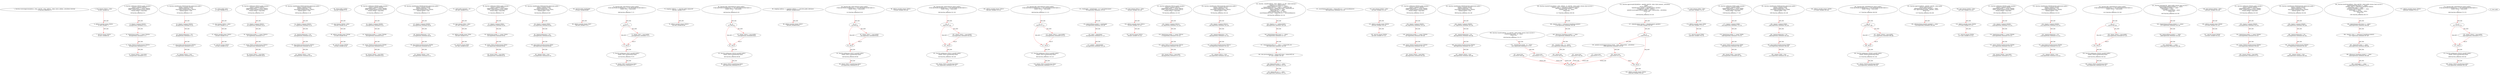 digraph  {
13 [label="2_ function receiveApproval(address _from, uint256 _value, address _token, bytes calldata _extraData) external;\n13-function_definition-3-3", method="receiveApproval(address _from,uint256 _value,address _token,bytes calldata _extraData)", type_label=function_definition];
35 [label="5_ bool claimed_TOD20 = false;\n35-new_variable-6-6", method="", type_label=new_variable];
41 [label="6_ address payable owner_TOD20;\n41-new_variable-7-7", method="", type_label=new_variable];
45 [label="7_ uint256 reward_TOD20;\n45-new_variable-8-8", method="", type_label=new_variable];
49 [label="8_ function setReward_TOD20() public payable {\n        require (!claimed_TOD20);\n        require(msg.sender == owner_TOD20);\n        owner_TOD20.transfer(reward_TOD20);\n        reward_TOD20 = msg.value;\n    }\n49-function_definition-9-14", method="setReward_TOD20()", type_label=function_definition];
54 [label="9_ require (!claimed_TOD20);\n54-expression_statement-10-10", method="setReward_TOD20()", type_label=expression_statement];
60 [label="10_ require(msg.sender == owner_TOD20);\n60-expression_statement-11-11", method="setReward_TOD20()", type_label=expression_statement];
69 [label="11_ owner_TOD20.transfer(reward_TOD20);\n69-expression_statement-12-12", method="setReward_TOD20()", type_label=expression_statement];
76 [label="12_ reward_TOD20 = msg.value;\n76-expression_statement-13-13", method="setReward_TOD20()", type_label=expression_statement];
82 [label="14_ function claimReward_TOD20(uint256 submission) public {\n        require (!claimed_TOD20);\n        require(submission < 10);\n        msg.sender.transfer(reward_TOD20);\n        claimed_TOD20 = true;\n    }\n82-function_definition-15-20", method="claimReward_TOD20(uint256 submission)", type_label=function_definition];
90 [label="15_ require (!claimed_TOD20);\n90-expression_statement-16-16", method="claimReward_TOD20(uint256 submission)", type_label=expression_statement];
96 [label="16_ require(submission < 10);\n96-expression_statement-17-17", method="claimReward_TOD20(uint256 submission)", type_label=expression_statement];
103 [label="17_ msg.sender.transfer(reward_TOD20);\n103-expression_statement-18-18", method="claimReward_TOD20(uint256 submission)", type_label=expression_statement];
112 [label="18_ claimed_TOD20 = true;\n112-expression_statement-19-19", method="claimReward_TOD20(uint256 submission)", type_label=expression_statement];
117 [label="20_ string public name;\n117-new_variable-21-21", method="", type_label=new_variable];
122 [label="21_ bool claimed_TOD32 = false;\n122-new_variable-22-22", method="", type_label=new_variable];
128 [label="22_ address payable owner_TOD32;\n128-new_variable-23-23", method="", type_label=new_variable];
132 [label="23_ uint256 reward_TOD32;\n132-new_variable-24-24", method="", type_label=new_variable];
136 [label="24_ function setReward_TOD32() public payable {\n        require (!claimed_TOD32);\n        require(msg.sender == owner_TOD32);\n        owner_TOD32.transfer(reward_TOD32);\n        reward_TOD32 = msg.value;\n    }\n136-function_definition-25-30", method="setReward_TOD32()", type_label=function_definition];
141 [label="25_ require (!claimed_TOD32);\n141-expression_statement-26-26", method="setReward_TOD32()", type_label=expression_statement];
147 [label="26_ require(msg.sender == owner_TOD32);\n147-expression_statement-27-27", method="setReward_TOD32()", type_label=expression_statement];
156 [label="27_ owner_TOD32.transfer(reward_TOD32);\n156-expression_statement-28-28", method="setReward_TOD32()", type_label=expression_statement];
163 [label="28_ reward_TOD32 = msg.value;\n163-expression_statement-29-29", method="setReward_TOD32()", type_label=expression_statement];
169 [label="30_ function claimReward_TOD32(uint256 submission) public {\n        require (!claimed_TOD32);\n        require(submission < 10);\n        msg.sender.transfer(reward_TOD32);\n        claimed_TOD32 = true;\n    }\n169-function_definition-31-36", method="claimReward_TOD32(uint256 submission)", type_label=function_definition];
177 [label="31_ require (!claimed_TOD32);\n177-expression_statement-32-32", method="claimReward_TOD32(uint256 submission)", type_label=expression_statement];
183 [label="32_ require(submission < 10);\n183-expression_statement-33-33", method="claimReward_TOD32(uint256 submission)", type_label=expression_statement];
190 [label="33_ msg.sender.transfer(reward_TOD32);\n190-expression_statement-34-34", method="claimReward_TOD32(uint256 submission)", type_label=expression_statement];
199 [label="34_ claimed_TOD32 = true;\n199-expression_statement-35-35", method="claimReward_TOD32(uint256 submission)", type_label=expression_statement];
204 [label="36_ string public symbol;\n204-new_variable-37-37", method="", type_label=new_variable];
209 [label="37_ bool claimed_TOD38 = false;\n209-new_variable-38-38", method="", type_label=new_variable];
215 [label="38_ address payable owner_TOD38;\n215-new_variable-39-39", method="", type_label=new_variable];
219 [label="39_ uint256 reward_TOD38;\n219-new_variable-40-40", method="", type_label=new_variable];
223 [label="40_ function setReward_TOD38() public payable {\n        require (!claimed_TOD38);\n        require(msg.sender == owner_TOD38);\n        owner_TOD38.transfer(reward_TOD38);\n        reward_TOD38 = msg.value;\n    }\n223-function_definition-41-46", method="setReward_TOD38()", type_label=function_definition];
228 [label="41_ require (!claimed_TOD38);\n228-expression_statement-42-42", method="setReward_TOD38()", type_label=expression_statement];
234 [label="42_ require(msg.sender == owner_TOD38);\n234-expression_statement-43-43", method="setReward_TOD38()", type_label=expression_statement];
243 [label="43_ owner_TOD38.transfer(reward_TOD38);\n243-expression_statement-44-44", method="setReward_TOD38()", type_label=expression_statement];
250 [label="44_ reward_TOD38 = msg.value;\n250-expression_statement-45-45", method="setReward_TOD38()", type_label=expression_statement];
256 [label="46_ function claimReward_TOD38(uint256 submission) public {\n        require (!claimed_TOD38);\n        require(submission < 10);\n        msg.sender.transfer(reward_TOD38);\n        claimed_TOD38 = true;\n    }\n256-function_definition-47-52", method="claimReward_TOD38(uint256 submission)", type_label=function_definition];
264 [label="47_ require (!claimed_TOD38);\n264-expression_statement-48-48", method="claimReward_TOD38(uint256 submission)", type_label=expression_statement];
270 [label="48_ require(submission < 10);\n270-expression_statement-49-49", method="claimReward_TOD38(uint256 submission)", type_label=expression_statement];
277 [label="49_ msg.sender.transfer(reward_TOD38);\n277-expression_statement-50-50", method="claimReward_TOD38(uint256 submission)", type_label=expression_statement];
286 [label="50_ claimed_TOD38 = true;\n286-expression_statement-51-51", method="claimReward_TOD38(uint256 submission)", type_label=expression_statement];
291 [label="52_ uint8 public decimals = 18;\n291-new_variable-53-53", method="", type_label=new_variable];
297 [label="53_ bool claimed_TOD4 = false;\n297-new_variable-54-54", method="", type_label=new_variable];
303 [label="54_ address payable owner_TOD4;\n303-new_variable-55-55", method="", type_label=new_variable];
307 [label="55_ uint256 reward_TOD4;\n307-new_variable-56-56", method="", type_label=new_variable];
311 [label="56_ function setReward_TOD4() public payable {\n        require (!claimed_TOD4);\n        require(msg.sender == owner_TOD4);\n        owner_TOD4.transfer(reward_TOD4);\n        reward_TOD4 = msg.value;\n    }\n311-function_definition-57-62", method="setReward_TOD4()", type_label=function_definition];
316 [label="57_ require (!claimed_TOD4);\n316-expression_statement-58-58", method="setReward_TOD4()", type_label=expression_statement];
322 [label="58_ require(msg.sender == owner_TOD4);\n322-expression_statement-59-59", method="setReward_TOD4()", type_label=expression_statement];
331 [label="59_ owner_TOD4.transfer(reward_TOD4);\n331-expression_statement-60-60", method="setReward_TOD4()", type_label=expression_statement];
338 [label="60_ reward_TOD4 = msg.value;\n338-expression_statement-61-61", method="setReward_TOD4()", type_label=expression_statement];
344 [label="62_ function claimReward_TOD4(uint256 submission) public {\n        require (!claimed_TOD4);\n        require(submission < 10);\n        msg.sender.transfer(reward_TOD4);\n        claimed_TOD4 = true;\n    }\n344-function_definition-63-68", method="claimReward_TOD4(uint256 submission)", type_label=function_definition];
352 [label="63_ require (!claimed_TOD4);\n352-expression_statement-64-64", method="claimReward_TOD4(uint256 submission)", type_label=expression_statement];
358 [label="64_ require(submission < 10);\n358-expression_statement-65-65", method="claimReward_TOD4(uint256 submission)", type_label=expression_statement];
365 [label="65_ msg.sender.transfer(reward_TOD4);\n365-expression_statement-66-66", method="claimReward_TOD4(uint256 submission)", type_label=expression_statement];
374 [label="66_ claimed_TOD4 = true;\n374-expression_statement-67-67", method="claimReward_TOD4(uint256 submission)", type_label=expression_statement];
379 [label="68_ uint256 public totalSupply;\n379-new_variable-69-69", method="", type_label=new_variable];
384 [label="69_ address payable winner_TOD7;\n384-new_variable-70-70", method="", type_label=new_variable];
388 [label="70_ function play_TOD7(bytes32 guess) public{\n       if (keccak256(abi.encode(guess)) == keccak256(abi.encode('hello'))) {\n            winner_TOD7 = msg.sender;\n        }\n    }\n388-function_definition-71-75", method="play_TOD7(bytes32 guess)", type_label=function_definition];
396 [label="71_ if\n396-if-72-74", method="play_TOD7(bytes32 guess)", type_label=if];
2104 [label="71_ end_if", method="play_TOD7(bytes32 guess)", type_label=end_if];
418 [label="72_ winner_TOD7 = msg.sender;\n418-expression_statement-73-73", method="play_TOD7(bytes32 guess)", type_label=expression_statement];
424 [label="75_ function getReward_TOD7() payable public{\n       winner_TOD7.transfer(msg.value);\n    }\n424-function_definition-76-78", method="getReward_TOD7()", type_label=function_definition];
429 [label="76_ winner_TOD7.transfer(msg.value);\n429-expression_statement-77-77", method="getReward_TOD7()", type_label=expression_statement];
438 [label="78_ mapping (address => uint256) public balanceOf;\n438-new_variable-79-79", method="", type_label=new_variable];
445 [label="79_ address payable winner_TOD23;\n445-new_variable-80-80", method="", type_label=new_variable];
449 [label="80_ function play_TOD23(bytes32 guess) public{\n       if (keccak256(abi.encode(guess)) == keccak256(abi.encode('hello'))) {\n            winner_TOD23 = msg.sender;\n        }\n    }\n449-function_definition-81-85", method="play_TOD23(bytes32 guess)", type_label=function_definition];
457 [label="81_ if\n457-if-82-84", method="play_TOD23(bytes32 guess)", type_label=if];
2165 [label="81_ end_if", method="play_TOD23(bytes32 guess)", type_label=end_if];
479 [label="82_ winner_TOD23 = msg.sender;\n479-expression_statement-83-83", method="play_TOD23(bytes32 guess)", type_label=expression_statement];
485 [label="85_ function getReward_TOD23() payable public{\n       winner_TOD23.transfer(msg.value);\n    }\n485-function_definition-86-88", method="getReward_TOD23()", type_label=function_definition];
490 [label="86_ winner_TOD23.transfer(msg.value);\n490-expression_statement-87-87", method="getReward_TOD23()", type_label=expression_statement];
499 [label="88_ mapping (address => mapping (address => uint256)) public allowance;\n499-new_variable-89-89", method="", type_label=new_variable];
508 [label="89_ address payable winner_TOD27;\n508-new_variable-90-90", method="", type_label=new_variable];
512 [label="90_ function play_TOD27(bytes32 guess) public{\n       if (keccak256(abi.encode(guess)) == keccak256(abi.encode('hello'))) {\n            winner_TOD27 = msg.sender;\n        }\n    }\n512-function_definition-91-95", method="play_TOD27(bytes32 guess)", type_label=function_definition];
520 [label="91_ if\n520-if-92-94", method="play_TOD27(bytes32 guess)", type_label=if];
2228 [label="91_ end_if", method="play_TOD27(bytes32 guess)", type_label=end_if];
542 [label="92_ winner_TOD27 = msg.sender;\n542-expression_statement-93-93", method="play_TOD27(bytes32 guess)", type_label=expression_statement];
548 [label="95_ function getReward_TOD27() payable public{\n       winner_TOD27.transfer(msg.value);\n    }\n548-function_definition-96-98", method="getReward_TOD27()", type_label=function_definition];
553 [label="96_ winner_TOD27.transfer(msg.value);\n553-expression_statement-97-97", method="getReward_TOD27()", type_label=expression_statement];
576 [label="99_ address payable winner_TOD31;\n576-new_variable-100-100", method="", type_label=new_variable];
580 [label="100_ function play_TOD31(bytes32 guess) public{\n       if (keccak256(abi.encode(guess)) == keccak256(abi.encode('hello'))) {\n            winner_TOD31 = msg.sender;\n        }\n    }\n580-function_definition-101-105", method="play_TOD31(bytes32 guess)", type_label=function_definition];
588 [label="101_ if\n588-if-102-104", method="play_TOD31(bytes32 guess)", type_label=if];
2296 [label="101_ end_if", method="play_TOD31(bytes32 guess)", type_label=end_if];
610 [label="102_ winner_TOD31 = msg.sender;\n610-expression_statement-103-103", method="play_TOD31(bytes32 guess)", type_label=expression_statement];
616 [label="105_ function getReward_TOD31() payable public{\n       winner_TOD31.transfer(msg.value);\n    }\n616-function_definition-106-108", method="getReward_TOD31()", type_label=function_definition];
621 [label="106_ winner_TOD31.transfer(msg.value);\n621-expression_statement-107-107", method="getReward_TOD31()", type_label=expression_statement];
644 [label="109_ address payable winner_TOD13;\n644-new_variable-110-110", method="", type_label=new_variable];
648 [label="110_ function play_TOD13(bytes32 guess) public{\n       if (keccak256(abi.encode(guess)) == keccak256(abi.encode('hello'))) {\n            winner_TOD13 = msg.sender;\n        }\n    }\n648-function_definition-111-115", method="play_TOD13(bytes32 guess)", type_label=function_definition];
656 [label="111_ if\n656-if-112-114", method="play_TOD13(bytes32 guess)", type_label=if];
2364 [label="111_ end_if", method="play_TOD13(bytes32 guess)", type_label=end_if];
678 [label="112_ winner_TOD13 = msg.sender;\n678-expression_statement-113-113", method="play_TOD13(bytes32 guess)", type_label=expression_statement];
684 [label="115_ function getReward_TOD13() payable public{\n       winner_TOD13.transfer(msg.value);\n    }\n684-function_definition-116-118", method="getReward_TOD13()", type_label=function_definition];
689 [label="116_ winner_TOD13.transfer(msg.value);\n689-expression_statement-117-117", method="getReward_TOD13()", type_label=expression_statement];
722 [label="124_ totalSupply = initialSupply * 10 ** uint256(decimals);\n722-expression_statement-125-125", method="", type_label=expression_statement];
732 [label="125_ balanceOf[msg.sender] = totalSupply;\n732-expression_statement-126-126", method="", type_label=expression_statement];
740 [label="126_ name = tokenName;\n740-expression_statement-127-127", method="", type_label=expression_statement];
744 [label="127_ symbol = tokenSymbol;\n744-expression_statement-128-128", method="", type_label=expression_statement];
748 [label="129_ bool claimed_TOD14 = false;\n748-new_variable-130-130", method="", type_label=new_variable];
754 [label="130_ address payable owner_TOD14;\n754-new_variable-131-131", method="", type_label=new_variable];
758 [label="131_ uint256 reward_TOD14;\n758-new_variable-132-132", method="", type_label=new_variable];
762 [label="132_ function setReward_TOD14() public payable {\n        require (!claimed_TOD14);\n        require(msg.sender == owner_TOD14);\n        owner_TOD14.transfer(reward_TOD14);\n        reward_TOD14 = msg.value;\n    }\n762-function_definition-133-138", method="setReward_TOD14()", type_label=function_definition];
767 [label="133_ require (!claimed_TOD14);\n767-expression_statement-134-134", method="setReward_TOD14()", type_label=expression_statement];
773 [label="134_ require(msg.sender == owner_TOD14);\n773-expression_statement-135-135", method="setReward_TOD14()", type_label=expression_statement];
782 [label="135_ owner_TOD14.transfer(reward_TOD14);\n782-expression_statement-136-136", method="setReward_TOD14()", type_label=expression_statement];
789 [label="136_ reward_TOD14 = msg.value;\n789-expression_statement-137-137", method="setReward_TOD14()", type_label=expression_statement];
795 [label="138_ function claimReward_TOD14(uint256 submission) public {\n        require (!claimed_TOD14);\n        require(submission < 10);\n        msg.sender.transfer(reward_TOD14);\n        claimed_TOD14 = true;\n    }\n795-function_definition-139-144", method="claimReward_TOD14(uint256 submission)", type_label=function_definition];
803 [label="139_ require (!claimed_TOD14);\n803-expression_statement-140-140", method="claimReward_TOD14(uint256 submission)", type_label=expression_statement];
809 [label="140_ require(submission < 10);\n809-expression_statement-141-141", method="claimReward_TOD14(uint256 submission)", type_label=expression_statement];
816 [label="141_ msg.sender.transfer(reward_TOD14);\n816-expression_statement-142-142", method="claimReward_TOD14(uint256 submission)", type_label=expression_statement];
825 [label="142_ claimed_TOD14 = true;\n825-expression_statement-143-143", method="claimReward_TOD14(uint256 submission)", type_label=expression_statement];
830 [label="144_ function _transfer(address _from, address _to, uint _value) internal {\n        require(_to != address(0x0));\n        require(balanceOf[_from] >= _value);\n        require(balanceOf[_to] + _value >= balanceOf[_to]);\n        uint previousBalances = balanceOf[_from] + balanceOf[_to];\n        balanceOf[_from] -= _value;\n        balanceOf[_to] += _value;\n        emit Transfer(_from, _to, _value);\n        assert(balanceOf[_from] + balanceOf[_to] == previousBalances);\n    }\n830-function_definition-145-154", method="_transfer(address _from,address _to,uint _value)", type_label=function_definition];
846 [label="145_ require(_to != address(0x0));\n846-expression_statement-146-146", method="_transfer(address _from,address _to,uint _value)", type_label=expression_statement];
855 [label="146_ require(balanceOf[_from] >= _value);\n855-expression_statement-147-147", method="_transfer(address _from,address _to,uint _value)", type_label=expression_statement];
864 [label="147_ require(balanceOf[_to] + _value >= balanceOf[_to]);\n864-expression_statement-148-148", method="_transfer(address _from,address _to,uint _value)", type_label=expression_statement];
877 [label="148_ uint previousBalances = balanceOf[_from] + balanceOf[_to];\n877-new_variable-149-149", method="_transfer(address _from,address _to,uint _value)", type_label=new_variable];
889 [label="149_ balanceOf[_from] -= _value;\n889-expression_statement-150-150", method="_transfer(address _from,address _to,uint _value)", type_label=expression_statement];
895 [label="150_ balanceOf[_to] += _value;\n895-expression_statement-151-151", method="_transfer(address _from,address _to,uint _value)", type_label=expression_statement];
909 [label="152_ assert(balanceOf[_from] + balanceOf[_to] == previousBalances);\n909-expression_statement-153-153", method="_transfer(address _from,address _to,uint _value)", type_label=expression_statement];
922 [label="154_ bool claimed_TOD30 = false;\n922-new_variable-155-155", method="", type_label=new_variable];
928 [label="155_ address payable owner_TOD30;\n928-new_variable-156-156", method="", type_label=new_variable];
932 [label="156_ uint256 reward_TOD30;\n932-new_variable-157-157", method="", type_label=new_variable];
936 [label="157_ function setReward_TOD30() public payable {\n        require (!claimed_TOD30);\n        require(msg.sender == owner_TOD30);\n        owner_TOD30.transfer(reward_TOD30);\n        reward_TOD30 = msg.value;\n    }\n936-function_definition-158-163", method="setReward_TOD30()", type_label=function_definition];
941 [label="158_ require (!claimed_TOD30);\n941-expression_statement-159-159", method="setReward_TOD30()", type_label=expression_statement];
947 [label="159_ require(msg.sender == owner_TOD30);\n947-expression_statement-160-160", method="setReward_TOD30()", type_label=expression_statement];
956 [label="160_ owner_TOD30.transfer(reward_TOD30);\n956-expression_statement-161-161", method="setReward_TOD30()", type_label=expression_statement];
963 [label="161_ reward_TOD30 = msg.value;\n963-expression_statement-162-162", method="setReward_TOD30()", type_label=expression_statement];
969 [label="163_ function claimReward_TOD30(uint256 submission) public {\n        require (!claimed_TOD30);\n        require(submission < 10);\n        msg.sender.transfer(reward_TOD30);\n        claimed_TOD30 = true;\n    }\n969-function_definition-164-169", method="claimReward_TOD30(uint256 submission)", type_label=function_definition];
977 [label="164_ require (!claimed_TOD30);\n977-expression_statement-165-165", method="claimReward_TOD30(uint256 submission)", type_label=expression_statement];
983 [label="165_ require(submission < 10);\n983-expression_statement-166-166", method="claimReward_TOD30(uint256 submission)", type_label=expression_statement];
990 [label="166_ msg.sender.transfer(reward_TOD30);\n990-expression_statement-167-167", method="claimReward_TOD30(uint256 submission)", type_label=expression_statement];
999 [label="167_ claimed_TOD30 = true;\n999-expression_statement-168-168", method="claimReward_TOD30(uint256 submission)", type_label=expression_statement];
1004 [label="169_ function transfer(address _to, uint256 _value) public returns (bool success) {\n        _transfer(msg.sender, _to, _value);\n        return true;\n    }\n1004-function_definition-170-173", method="transfer(address _to,uint256 _value)", type_label=function_definition];
1021 [label="170_ _transfer(msg.sender, _to, _value);\n1021-expression_statement-171-171", method="transfer(address _to,uint256 _value)", type_label=expression_statement];
1032 [label="171_ return true;\n1032-return-172-172", method="transfer(address _to,uint256 _value)", type_label=return];
1035 [label="173_ bool claimed_TOD8 = false;\n1035-new_variable-174-174", method="", type_label=new_variable];
1041 [label="174_ address payable owner_TOD8;\n1041-new_variable-175-175", method="", type_label=new_variable];
1045 [label="175_ uint256 reward_TOD8;\n1045-new_variable-176-176", method="", type_label=new_variable];
1049 [label="176_ function setReward_TOD8() public payable {\n        require (!claimed_TOD8);\n        require(msg.sender == owner_TOD8);\n        owner_TOD8.transfer(reward_TOD8);\n        reward_TOD8 = msg.value;\n    }\n1049-function_definition-177-182", method="setReward_TOD8()", type_label=function_definition];
1054 [label="177_ require (!claimed_TOD8);\n1054-expression_statement-178-178", method="setReward_TOD8()", type_label=expression_statement];
1060 [label="178_ require(msg.sender == owner_TOD8);\n1060-expression_statement-179-179", method="setReward_TOD8()", type_label=expression_statement];
1069 [label="179_ owner_TOD8.transfer(reward_TOD8);\n1069-expression_statement-180-180", method="setReward_TOD8()", type_label=expression_statement];
1076 [label="180_ reward_TOD8 = msg.value;\n1076-expression_statement-181-181", method="setReward_TOD8()", type_label=expression_statement];
1082 [label="182_ function claimReward_TOD8(uint256 submission) public {\n        require (!claimed_TOD8);\n        require(submission < 10);\n        msg.sender.transfer(reward_TOD8);\n        claimed_TOD8 = true;\n    }\n1082-function_definition-183-188", method="claimReward_TOD8(uint256 submission)", type_label=function_definition];
1090 [label="183_ require (!claimed_TOD8);\n1090-expression_statement-184-184", method="claimReward_TOD8(uint256 submission)", type_label=expression_statement];
1096 [label="184_ require(submission < 10);\n1096-expression_statement-185-185", method="claimReward_TOD8(uint256 submission)", type_label=expression_statement];
1103 [label="185_ msg.sender.transfer(reward_TOD8);\n1103-expression_statement-186-186", method="claimReward_TOD8(uint256 submission)", type_label=expression_statement];
1112 [label="186_ claimed_TOD8 = true;\n1112-expression_statement-187-187", method="claimReward_TOD8(uint256 submission)", type_label=expression_statement];
1117 [label="188_ function transferFrom(address _from, address _to, uint256 _value) public returns (bool success) {\n        require(_value <= allowance[_from][msg.sender]);      \n        allowance[_from][msg.sender] -= _value;\n        _transfer(_from, _to, _value);\n        return true;\n    }\n1117-function_definition-189-194", method="transferFrom(address _from,address _to,uint256 _value)", type_label=function_definition];
1138 [label="189_ require(_value <= allowance[_from][msg.sender]);\n1138-expression_statement-190-190", method="transferFrom(address _from,address _to,uint256 _value)", type_label=expression_statement];
1151 [label="190_ allowance[_from][msg.sender] -= _value;\n1151-expression_statement-191-191", method="transferFrom(address _from,address _to,uint256 _value)", type_label=expression_statement];
1161 [label="191_ _transfer(_from, _to, _value);\n1161-expression_statement-192-192", method="transferFrom(address _from,address _to,uint256 _value)", type_label=expression_statement];
1170 [label="192_ return true;\n1170-return-193-193", method="transferFrom(address _from,address _to,uint256 _value)", type_label=return];
1173 [label="194_ address payable winner_TOD39;\n1173-new_variable-195-195", method="", type_label=new_variable];
1177 [label="195_ function play_TOD39(bytes32 guess) public{\n       if (keccak256(abi.encode(guess)) == keccak256(abi.encode('hello'))) {\n            winner_TOD39 = msg.sender;\n        }\n    }\n1177-function_definition-196-200", method="play_TOD39(bytes32 guess)", type_label=function_definition];
1185 [label="196_ if\n1185-if-197-199", method="play_TOD39(bytes32 guess)", type_label=if];
2893 [label="196_ end_if", method="play_TOD39(bytes32 guess)", type_label=end_if];
1207 [label="197_ winner_TOD39 = msg.sender;\n1207-expression_statement-198-198", method="play_TOD39(bytes32 guess)", type_label=expression_statement];
1213 [label="200_ function getReward_TOD39() payable public{\n       winner_TOD39.transfer(msg.value);\n    }\n1213-function_definition-201-203", method="getReward_TOD39()", type_label=function_definition];
1218 [label="201_ winner_TOD39.transfer(msg.value);\n1218-expression_statement-202-202", method="getReward_TOD39()", type_label=expression_statement];
1227 [label="203_ function approve(address _spender, uint256 _value) public\n        returns (bool success) {\n        allowance[msg.sender][_spender] = _value;\n        emit Approval(msg.sender, _spender, _value);\n        return true;\n    }\n1227-function_definition-204-209", method="approve(address _spender,uint256 _value)", type_label=function_definition];
1244 [label="205_ allowance[msg.sender][_spender] = _value;\n1244-expression_statement-206-206", method="approve(address _spender,uint256 _value)", type_label=expression_statement];
1264 [label="207_ return true;\n1264-return-208-208", method="approve(address _spender,uint256 _value)", type_label=return];
1267 [label="209_ bool claimed_TOD36 = false;\n1267-new_variable-210-210", method="", type_label=new_variable];
1273 [label="210_ address payable owner_TOD36;\n1273-new_variable-211-211", method="", type_label=new_variable];
1277 [label="211_ uint256 reward_TOD36;\n1277-new_variable-212-212", method="", type_label=new_variable];
1281 [label="212_ function setReward_TOD36() public payable {\n        require (!claimed_TOD36);\n        require(msg.sender == owner_TOD36);\n        owner_TOD36.transfer(reward_TOD36);\n        reward_TOD36 = msg.value;\n    }\n1281-function_definition-213-218", method="setReward_TOD36()", type_label=function_definition];
1286 [label="213_ require (!claimed_TOD36);\n1286-expression_statement-214-214", method="setReward_TOD36()", type_label=expression_statement];
1292 [label="214_ require(msg.sender == owner_TOD36);\n1292-expression_statement-215-215", method="setReward_TOD36()", type_label=expression_statement];
1301 [label="215_ owner_TOD36.transfer(reward_TOD36);\n1301-expression_statement-216-216", method="setReward_TOD36()", type_label=expression_statement];
1308 [label="216_ reward_TOD36 = msg.value;\n1308-expression_statement-217-217", method="setReward_TOD36()", type_label=expression_statement];
1314 [label="218_ function claimReward_TOD36(uint256 submission) public {\n        require (!claimed_TOD36);\n        require(submission < 10);\n        msg.sender.transfer(reward_TOD36);\n        claimed_TOD36 = true;\n    }\n1314-function_definition-219-224", method="claimReward_TOD36(uint256 submission)", type_label=function_definition];
1322 [label="219_ require (!claimed_TOD36);\n1322-expression_statement-220-220", method="claimReward_TOD36(uint256 submission)", type_label=expression_statement];
1328 [label="220_ require(submission < 10);\n1328-expression_statement-221-221", method="claimReward_TOD36(uint256 submission)", type_label=expression_statement];
1335 [label="221_ msg.sender.transfer(reward_TOD36);\n1335-expression_statement-222-222", method="claimReward_TOD36(uint256 submission)", type_label=expression_statement];
1344 [label="222_ claimed_TOD36 = true;\n1344-expression_statement-223-223", method="claimReward_TOD36(uint256 submission)", type_label=expression_statement];
1349 [label="224_ function approveAndCall(address _spender, uint256 _value, bytes memory _extraData)\n        public\n        returns (bool success) {\n        tokenRecipient spender = tokenRecipient(_spender);\n        if (approve(_spender, _value)) {\n            spender.receiveApproval(msg.sender, _value, address(this), _extraData);\n            return true;\n        }\n    }\n1349-function_definition-225-233", method="approveAndCall(address _spender,uint256 _value,bytes memory _extraData)", type_label=function_definition];
1370 [label="227_ tokenRecipient spender = tokenRecipient(_spender);\n1370-new_variable-228-228", method="approveAndCall(address _spender,uint256 _value,bytes memory _extraData)", type_label=new_variable];
1380 [label="228_ if\n1380-if-229-232", method="approveAndCall(address _spender,uint256 _value,bytes memory _extraData)", type_label=if];
3088 [label="228_ end_if", method="approveAndCall(address _spender,uint256 _value,bytes memory _extraData)", type_label=end_if];
1388 [label="229_ spender.receiveApproval(msg.sender, _value, address(this), _extraData);\n1388-expression_statement-230-230", method="approveAndCall(address _spender,uint256 _value,bytes memory _extraData)", type_label=expression_statement];
1405 [label="230_ return true;\n1405-return-231-231", method="approveAndCall(address _spender,uint256 _value,bytes memory _extraData)", type_label=return];
1408 [label="233_ address payable winner_TOD35;\n1408-new_variable-234-234", method="", type_label=new_variable];
1412 [label="234_ function play_TOD35(bytes32 guess) public{\n       if (keccak256(abi.encode(guess)) == keccak256(abi.encode('hello'))) {\n            winner_TOD35 = msg.sender;\n        }\n    }\n1412-function_definition-235-239", method="play_TOD35(bytes32 guess)", type_label=function_definition];
1420 [label="235_ if\n1420-if-236-238", method="play_TOD35(bytes32 guess)", type_label=if];
3128 [label="235_ end_if", method="play_TOD35(bytes32 guess)", type_label=end_if];
1442 [label="236_ winner_TOD35 = msg.sender;\n1442-expression_statement-237-237", method="play_TOD35(bytes32 guess)", type_label=expression_statement];
1448 [label="239_ function getReward_TOD35() payable public{\n       winner_TOD35.transfer(msg.value);\n    }\n1448-function_definition-240-242", method="getReward_TOD35()", type_label=function_definition];
1453 [label="240_ winner_TOD35.transfer(msg.value);\n1453-expression_statement-241-241", method="getReward_TOD35()", type_label=expression_statement];
1462 [label="242_ function burn(uint256 _value) public returns (bool success) {\n        require(balanceOf[msg.sender] >= _value);    \n        balanceOf[msg.sender] -= _value;             \n        totalSupply -= _value;                       \n        emit Burn(msg.sender, _value);\n        return true;\n    }\n1462-function_definition-243-249", method="burn(uint256 _value)", type_label=function_definition];
1475 [label="243_ require(balanceOf[msg.sender] >= _value);\n1475-expression_statement-244-244", method="burn(uint256 _value)", type_label=expression_statement];
1486 [label="244_ balanceOf[msg.sender] -= _value;\n1486-expression_statement-245-245", method="burn(uint256 _value)", type_label=expression_statement];
1494 [label="245_ totalSupply -= _value;\n1494-expression_statement-246-246", method="burn(uint256 _value)", type_label=expression_statement];
1506 [label="247_ return true;\n1506-return-248-248", method="burn(uint256 _value)", type_label=return];
1509 [label="249_ bool claimed_TOD40 = false;\n1509-new_variable-250-250", method="", type_label=new_variable];
1515 [label="250_ address payable owner_TOD40;\n1515-new_variable-251-251", method="", type_label=new_variable];
1519 [label="251_ uint256 reward_TOD40;\n1519-new_variable-252-252", method="", type_label=new_variable];
1523 [label="252_ function setReward_TOD40() public payable {\n        require (!claimed_TOD40);\n        require(msg.sender == owner_TOD40);\n        owner_TOD40.transfer(reward_TOD40);\n        reward_TOD40 = msg.value;\n    }\n1523-function_definition-253-258", method="setReward_TOD40()", type_label=function_definition];
1528 [label="253_ require (!claimed_TOD40);\n1528-expression_statement-254-254", method="setReward_TOD40()", type_label=expression_statement];
1534 [label="254_ require(msg.sender == owner_TOD40);\n1534-expression_statement-255-255", method="setReward_TOD40()", type_label=expression_statement];
1543 [label="255_ owner_TOD40.transfer(reward_TOD40);\n1543-expression_statement-256-256", method="setReward_TOD40()", type_label=expression_statement];
1550 [label="256_ reward_TOD40 = msg.value;\n1550-expression_statement-257-257", method="setReward_TOD40()", type_label=expression_statement];
1556 [label="258_ function claimReward_TOD40(uint256 submission) public {\n        require (!claimed_TOD40);\n        require(submission < 10);\n        msg.sender.transfer(reward_TOD40);\n        claimed_TOD40 = true;\n    }\n1556-function_definition-259-264", method="claimReward_TOD40(uint256 submission)", type_label=function_definition];
1564 [label="259_ require (!claimed_TOD40);\n1564-expression_statement-260-260", method="claimReward_TOD40(uint256 submission)", type_label=expression_statement];
1570 [label="260_ require(submission < 10);\n1570-expression_statement-261-261", method="claimReward_TOD40(uint256 submission)", type_label=expression_statement];
1577 [label="261_ msg.sender.transfer(reward_TOD40);\n1577-expression_statement-262-262", method="claimReward_TOD40(uint256 submission)", type_label=expression_statement];
1586 [label="262_ claimed_TOD40 = true;\n1586-expression_statement-263-263", method="claimReward_TOD40(uint256 submission)", type_label=expression_statement];
1591 [label="264_ function burnFrom(address _from, uint256 _value) public returns (bool success) {\n        require(balanceOf[_from] >= _value);                 \n        require(_value <= allowance[_from][msg.sender]);     \n        balanceOf[_from] -= _value;                          \n        allowance[_from][msg.sender] -= _value;              \n        totalSupply -= _value;                               \n        emit Burn(_from, _value);\n        return true;\n    }\n1591-function_definition-265-273", method="burnFrom(address _from,uint256 _value)", type_label=function_definition];
1608 [label="265_ require(balanceOf[_from] >= _value);\n1608-expression_statement-266-266", method="burnFrom(address _from,uint256 _value)", type_label=expression_statement];
1617 [label="266_ require(_value <= allowance[_from][msg.sender]);\n1617-expression_statement-267-267", method="burnFrom(address _from,uint256 _value)", type_label=expression_statement];
1630 [label="267_ balanceOf[_from] -= _value;\n1630-expression_statement-268-268", method="burnFrom(address _from,uint256 _value)", type_label=expression_statement];
1636 [label="268_ allowance[_from][msg.sender] -= _value;\n1636-expression_statement-269-269", method="burnFrom(address _from,uint256 _value)", type_label=expression_statement];
1646 [label="269_ totalSupply -= _value;\n1646-expression_statement-270-270", method="burnFrom(address _from,uint256 _value)", type_label=expression_statement];
1656 [label="271_ return true;\n1656-return-272-272", method="burnFrom(address _from,uint256 _value)", type_label=return];
1659 [label="273_ address payable winner_TOD33;\n1659-new_variable-274-274", method="", type_label=new_variable];
1663 [label="274_ function play_TOD33(bytes32 guess) public{\n       if (keccak256(abi.encode(guess)) == keccak256(abi.encode('hello'))) {\n            winner_TOD33 = msg.sender;\n        }\n    }\n1663-function_definition-275-279", method="play_TOD33(bytes32 guess)", type_label=function_definition];
1671 [label="275_ if\n1671-if-276-278", method="play_TOD33(bytes32 guess)", type_label=if];
3379 [label="275_ end_if", method="play_TOD33(bytes32 guess)", type_label=end_if];
1693 [label="276_ winner_TOD33 = msg.sender;\n1693-expression_statement-277-277", method="play_TOD33(bytes32 guess)", type_label=expression_statement];
1699 [label="279_ function getReward_TOD33() payable public{\n       winner_TOD33.transfer(msg.value);\n    }\n1699-function_definition-280-282", method="getReward_TOD33()", type_label=function_definition];
1704 [label="280_ winner_TOD33.transfer(msg.value);\n1704-expression_statement-281-281", method="getReward_TOD33()", type_label=expression_statement];
1 [label="0_ start_node", method="", type_label=start];
2 [label="0_ exit_node", method="", type_label=exit];
35 -> 41  [color=red, controlflow_type=next_line, edge_type=CFG_edge, key=0, label=next_line];
41 -> 45  [color=red, controlflow_type=next_line, edge_type=CFG_edge, key=0, label=next_line];
49 -> 54  [color=red, controlflow_type=next_line, edge_type=CFG_edge, key=0, label=next_line];
54 -> 60  [color=red, controlflow_type=next_line, edge_type=CFG_edge, key=0, label=next_line];
60 -> 69  [color=red, controlflow_type=next_line, edge_type=CFG_edge, key=0, label=next_line];
69 -> 76  [color=red, controlflow_type=next_line, edge_type=CFG_edge, key=0, label=next_line];
82 -> 90  [color=red, controlflow_type=next_line, edge_type=CFG_edge, key=0, label=next_line];
90 -> 96  [color=red, controlflow_type=next_line, edge_type=CFG_edge, key=0, label=next_line];
96 -> 103  [color=red, controlflow_type=next_line, edge_type=CFG_edge, key=0, label=next_line];
103 -> 112  [color=red, controlflow_type=next_line, edge_type=CFG_edge, key=0, label=next_line];
117 -> 122  [color=red, controlflow_type=next_line, edge_type=CFG_edge, key=0, label=next_line];
122 -> 128  [color=red, controlflow_type=next_line, edge_type=CFG_edge, key=0, label=next_line];
128 -> 132  [color=red, controlflow_type=next_line, edge_type=CFG_edge, key=0, label=next_line];
136 -> 141  [color=red, controlflow_type=next_line, edge_type=CFG_edge, key=0, label=next_line];
141 -> 147  [color=red, controlflow_type=next_line, edge_type=CFG_edge, key=0, label=next_line];
147 -> 156  [color=red, controlflow_type=next_line, edge_type=CFG_edge, key=0, label=next_line];
156 -> 163  [color=red, controlflow_type=next_line, edge_type=CFG_edge, key=0, label=next_line];
169 -> 177  [color=red, controlflow_type=next_line, edge_type=CFG_edge, key=0, label=next_line];
177 -> 183  [color=red, controlflow_type=next_line, edge_type=CFG_edge, key=0, label=next_line];
183 -> 190  [color=red, controlflow_type=next_line, edge_type=CFG_edge, key=0, label=next_line];
190 -> 199  [color=red, controlflow_type=next_line, edge_type=CFG_edge, key=0, label=next_line];
204 -> 209  [color=red, controlflow_type=next_line, edge_type=CFG_edge, key=0, label=next_line];
209 -> 215  [color=red, controlflow_type=next_line, edge_type=CFG_edge, key=0, label=next_line];
215 -> 219  [color=red, controlflow_type=next_line, edge_type=CFG_edge, key=0, label=next_line];
223 -> 228  [color=red, controlflow_type=next_line, edge_type=CFG_edge, key=0, label=next_line];
228 -> 234  [color=red, controlflow_type=next_line, edge_type=CFG_edge, key=0, label=next_line];
234 -> 243  [color=red, controlflow_type=next_line, edge_type=CFG_edge, key=0, label=next_line];
243 -> 250  [color=red, controlflow_type=next_line, edge_type=CFG_edge, key=0, label=next_line];
256 -> 264  [color=red, controlflow_type=next_line, edge_type=CFG_edge, key=0, label=next_line];
264 -> 270  [color=red, controlflow_type=next_line, edge_type=CFG_edge, key=0, label=next_line];
270 -> 277  [color=red, controlflow_type=next_line, edge_type=CFG_edge, key=0, label=next_line];
277 -> 286  [color=red, controlflow_type=next_line, edge_type=CFG_edge, key=0, label=next_line];
291 -> 297  [color=red, controlflow_type=next_line, edge_type=CFG_edge, key=0, label=next_line];
297 -> 303  [color=red, controlflow_type=next_line, edge_type=CFG_edge, key=0, label=next_line];
303 -> 307  [color=red, controlflow_type=next_line, edge_type=CFG_edge, key=0, label=next_line];
311 -> 316  [color=red, controlflow_type=next_line, edge_type=CFG_edge, key=0, label=next_line];
316 -> 322  [color=red, controlflow_type=next_line, edge_type=CFG_edge, key=0, label=next_line];
322 -> 331  [color=red, controlflow_type=next_line, edge_type=CFG_edge, key=0, label=next_line];
331 -> 338  [color=red, controlflow_type=next_line, edge_type=CFG_edge, key=0, label=next_line];
344 -> 352  [color=red, controlflow_type=next_line, edge_type=CFG_edge, key=0, label=next_line];
352 -> 358  [color=red, controlflow_type=next_line, edge_type=CFG_edge, key=0, label=next_line];
358 -> 365  [color=red, controlflow_type=next_line, edge_type=CFG_edge, key=0, label=next_line];
365 -> 374  [color=red, controlflow_type=next_line, edge_type=CFG_edge, key=0, label=next_line];
379 -> 384  [color=red, controlflow_type=next_line, edge_type=CFG_edge, key=0, label=next_line];
388 -> 396  [color=red, controlflow_type=next_line, edge_type=CFG_edge, key=0, label=next_line];
396 -> 418  [color=red, controlflow_type=pos_next, edge_type=CFG_edge, key=0, label=pos_next];
396 -> 2104  [color=red, controlflow_type=neg_next, edge_type=CFG_edge, key=0, label=neg_next];
2104 -> 424  [color=red, controlflow_type=next_line, edge_type=CFG_edge, key=0, label=next_line];
418 -> 2104  [color=red, controlflow_type=end_if, edge_type=CFG_edge, key=0, label=end_if];
424 -> 429  [color=red, controlflow_type=next_line, edge_type=CFG_edge, key=0, label=next_line];
438 -> 445  [color=red, controlflow_type=next_line, edge_type=CFG_edge, key=0, label=next_line];
449 -> 457  [color=red, controlflow_type=next_line, edge_type=CFG_edge, key=0, label=next_line];
457 -> 479  [color=red, controlflow_type=pos_next, edge_type=CFG_edge, key=0, label=pos_next];
457 -> 2165  [color=red, controlflow_type=neg_next, edge_type=CFG_edge, key=0, label=neg_next];
2165 -> 485  [color=red, controlflow_type=next_line, edge_type=CFG_edge, key=0, label=next_line];
479 -> 2165  [color=red, controlflow_type=end_if, edge_type=CFG_edge, key=0, label=end_if];
485 -> 490  [color=red, controlflow_type=next_line, edge_type=CFG_edge, key=0, label=next_line];
499 -> 508  [color=red, controlflow_type=next_line, edge_type=CFG_edge, key=0, label=next_line];
512 -> 520  [color=red, controlflow_type=next_line, edge_type=CFG_edge, key=0, label=next_line];
520 -> 542  [color=red, controlflow_type=pos_next, edge_type=CFG_edge, key=0, label=pos_next];
520 -> 2228  [color=red, controlflow_type=neg_next, edge_type=CFG_edge, key=0, label=neg_next];
2228 -> 548  [color=red, controlflow_type=next_line, edge_type=CFG_edge, key=0, label=next_line];
542 -> 2228  [color=red, controlflow_type=end_if, edge_type=CFG_edge, key=0, label=end_if];
548 -> 553  [color=red, controlflow_type=next_line, edge_type=CFG_edge, key=0, label=next_line];
580 -> 588  [color=red, controlflow_type=next_line, edge_type=CFG_edge, key=0, label=next_line];
588 -> 610  [color=red, controlflow_type=pos_next, edge_type=CFG_edge, key=0, label=pos_next];
588 -> 2296  [color=red, controlflow_type=neg_next, edge_type=CFG_edge, key=0, label=neg_next];
2296 -> 616  [color=red, controlflow_type=next_line, edge_type=CFG_edge, key=0, label=next_line];
610 -> 2296  [color=red, controlflow_type=end_if, edge_type=CFG_edge, key=0, label=end_if];
616 -> 621  [color=red, controlflow_type=next_line, edge_type=CFG_edge, key=0, label=next_line];
648 -> 656  [color=red, controlflow_type=next_line, edge_type=CFG_edge, key=0, label=next_line];
656 -> 678  [color=red, controlflow_type=pos_next, edge_type=CFG_edge, key=0, label=pos_next];
656 -> 2364  [color=red, controlflow_type=neg_next, edge_type=CFG_edge, key=0, label=neg_next];
2364 -> 684  [color=red, controlflow_type=next_line, edge_type=CFG_edge, key=0, label=next_line];
678 -> 2364  [color=red, controlflow_type=end_if, edge_type=CFG_edge, key=0, label=end_if];
684 -> 689  [color=red, controlflow_type=next_line, edge_type=CFG_edge, key=0, label=next_line];
722 -> 732  [color=red, controlflow_type=next_line, edge_type=CFG_edge, key=0, label=next_line];
732 -> 740  [color=red, controlflow_type=next_line, edge_type=CFG_edge, key=0, label=next_line];
740 -> 744  [color=red, controlflow_type=next_line, edge_type=CFG_edge, key=0, label=next_line];
748 -> 754  [color=red, controlflow_type=next_line, edge_type=CFG_edge, key=0, label=next_line];
754 -> 758  [color=red, controlflow_type=next_line, edge_type=CFG_edge, key=0, label=next_line];
762 -> 767  [color=red, controlflow_type=next_line, edge_type=CFG_edge, key=0, label=next_line];
767 -> 773  [color=red, controlflow_type=next_line, edge_type=CFG_edge, key=0, label=next_line];
773 -> 782  [color=red, controlflow_type=next_line, edge_type=CFG_edge, key=0, label=next_line];
782 -> 789  [color=red, controlflow_type=next_line, edge_type=CFG_edge, key=0, label=next_line];
795 -> 803  [color=red, controlflow_type=next_line, edge_type=CFG_edge, key=0, label=next_line];
803 -> 809  [color=red, controlflow_type=next_line, edge_type=CFG_edge, key=0, label=next_line];
809 -> 816  [color=red, controlflow_type=next_line, edge_type=CFG_edge, key=0, label=next_line];
816 -> 825  [color=red, controlflow_type=next_line, edge_type=CFG_edge, key=0, label=next_line];
830 -> 846  [color=red, controlflow_type=next_line, edge_type=CFG_edge, key=0, label=next_line];
846 -> 855  [color=red, controlflow_type=next_line, edge_type=CFG_edge, key=0, label=next_line];
855 -> 864  [color=red, controlflow_type=next_line, edge_type=CFG_edge, key=0, label=next_line];
864 -> 877  [color=red, controlflow_type=next_line, edge_type=CFG_edge, key=0, label=next_line];
877 -> 889  [color=red, controlflow_type=next_line, edge_type=CFG_edge, key=0, label=next_line];
889 -> 895  [color=red, controlflow_type=next_line, edge_type=CFG_edge, key=0, label=next_line];
922 -> 928  [color=red, controlflow_type=next_line, edge_type=CFG_edge, key=0, label=next_line];
928 -> 932  [color=red, controlflow_type=next_line, edge_type=CFG_edge, key=0, label=next_line];
936 -> 941  [color=red, controlflow_type=next_line, edge_type=CFG_edge, key=0, label=next_line];
941 -> 947  [color=red, controlflow_type=next_line, edge_type=CFG_edge, key=0, label=next_line];
947 -> 956  [color=red, controlflow_type=next_line, edge_type=CFG_edge, key=0, label=next_line];
956 -> 963  [color=red, controlflow_type=next_line, edge_type=CFG_edge, key=0, label=next_line];
969 -> 977  [color=red, controlflow_type=next_line, edge_type=CFG_edge, key=0, label=next_line];
977 -> 983  [color=red, controlflow_type=next_line, edge_type=CFG_edge, key=0, label=next_line];
983 -> 990  [color=red, controlflow_type=next_line, edge_type=CFG_edge, key=0, label=next_line];
990 -> 999  [color=red, controlflow_type=next_line, edge_type=CFG_edge, key=0, label=next_line];
1004 -> 1021  [color=red, controlflow_type=next_line, edge_type=CFG_edge, key=0, label=next_line];
1021 -> 1032  [color=red, controlflow_type=next_line, edge_type=CFG_edge, key=0, label=next_line];
1032 -> 2  [color=red, controlflow_type=return_exit, edge_type=CFG_edge, key=0, label=return_exit];
1035 -> 1041  [color=red, controlflow_type=next_line, edge_type=CFG_edge, key=0, label=next_line];
1041 -> 1045  [color=red, controlflow_type=next_line, edge_type=CFG_edge, key=0, label=next_line];
1049 -> 1054  [color=red, controlflow_type=next_line, edge_type=CFG_edge, key=0, label=next_line];
1054 -> 1060  [color=red, controlflow_type=next_line, edge_type=CFG_edge, key=0, label=next_line];
1060 -> 1069  [color=red, controlflow_type=next_line, edge_type=CFG_edge, key=0, label=next_line];
1069 -> 1076  [color=red, controlflow_type=next_line, edge_type=CFG_edge, key=0, label=next_line];
1082 -> 1090  [color=red, controlflow_type=next_line, edge_type=CFG_edge, key=0, label=next_line];
1090 -> 1096  [color=red, controlflow_type=next_line, edge_type=CFG_edge, key=0, label=next_line];
1096 -> 1103  [color=red, controlflow_type=next_line, edge_type=CFG_edge, key=0, label=next_line];
1103 -> 1112  [color=red, controlflow_type=next_line, edge_type=CFG_edge, key=0, label=next_line];
1117 -> 1138  [color=red, controlflow_type=next_line, edge_type=CFG_edge, key=0, label=next_line];
1138 -> 1151  [color=red, controlflow_type=next_line, edge_type=CFG_edge, key=0, label=next_line];
1151 -> 1161  [color=red, controlflow_type=next_line, edge_type=CFG_edge, key=0, label=next_line];
1161 -> 1170  [color=red, controlflow_type=next_line, edge_type=CFG_edge, key=0, label=next_line];
1170 -> 2  [color=red, controlflow_type=return_exit, edge_type=CFG_edge, key=0, label=return_exit];
1177 -> 1185  [color=red, controlflow_type=next_line, edge_type=CFG_edge, key=0, label=next_line];
1185 -> 1207  [color=red, controlflow_type=pos_next, edge_type=CFG_edge, key=0, label=pos_next];
1185 -> 2893  [color=red, controlflow_type=neg_next, edge_type=CFG_edge, key=0, label=neg_next];
2893 -> 1213  [color=red, controlflow_type=next_line, edge_type=CFG_edge, key=0, label=next_line];
1207 -> 2893  [color=red, controlflow_type=end_if, edge_type=CFG_edge, key=0, label=end_if];
1213 -> 1218  [color=red, controlflow_type=next_line, edge_type=CFG_edge, key=0, label=next_line];
1227 -> 1244  [color=red, controlflow_type=next_line, edge_type=CFG_edge, key=0, label=next_line];
1264 -> 2  [color=red, controlflow_type=return_exit, edge_type=CFG_edge, key=0, label=return_exit];
1267 -> 1273  [color=red, controlflow_type=next_line, edge_type=CFG_edge, key=0, label=next_line];
1273 -> 1277  [color=red, controlflow_type=next_line, edge_type=CFG_edge, key=0, label=next_line];
1281 -> 1286  [color=red, controlflow_type=next_line, edge_type=CFG_edge, key=0, label=next_line];
1286 -> 1292  [color=red, controlflow_type=next_line, edge_type=CFG_edge, key=0, label=next_line];
1292 -> 1301  [color=red, controlflow_type=next_line, edge_type=CFG_edge, key=0, label=next_line];
1301 -> 1308  [color=red, controlflow_type=next_line, edge_type=CFG_edge, key=0, label=next_line];
1314 -> 1322  [color=red, controlflow_type=next_line, edge_type=CFG_edge, key=0, label=next_line];
1322 -> 1328  [color=red, controlflow_type=next_line, edge_type=CFG_edge, key=0, label=next_line];
1328 -> 1335  [color=red, controlflow_type=next_line, edge_type=CFG_edge, key=0, label=next_line];
1335 -> 1344  [color=red, controlflow_type=next_line, edge_type=CFG_edge, key=0, label=next_line];
1349 -> 1370  [color=red, controlflow_type=next_line, edge_type=CFG_edge, key=0, label=next_line];
1370 -> 1380  [color=red, controlflow_type=next_line, edge_type=CFG_edge, key=0, label=next_line];
1380 -> 1388  [color=red, controlflow_type=pos_next, edge_type=CFG_edge, key=0, label=pos_next];
1380 -> 3088  [color=red, controlflow_type=neg_next, edge_type=CFG_edge, key=0, label=neg_next];
3088 -> 1408  [color=red, controlflow_type=next_line, edge_type=CFG_edge, key=0, label=next_line];
1388 -> 1405  [color=red, controlflow_type=next_line, edge_type=CFG_edge, key=0, label=next_line];
1405 -> 3088  [color=red, controlflow_type=end_if, edge_type=CFG_edge, key=0, label=end_if];
1405 -> 2  [color=red, controlflow_type=return_exit, edge_type=CFG_edge, key=0, label=return_exit];
1412 -> 1420  [color=red, controlflow_type=next_line, edge_type=CFG_edge, key=0, label=next_line];
1420 -> 1442  [color=red, controlflow_type=pos_next, edge_type=CFG_edge, key=0, label=pos_next];
1420 -> 3128  [color=red, controlflow_type=neg_next, edge_type=CFG_edge, key=0, label=neg_next];
3128 -> 1448  [color=red, controlflow_type=next_line, edge_type=CFG_edge, key=0, label=next_line];
1442 -> 3128  [color=red, controlflow_type=end_if, edge_type=CFG_edge, key=0, label=end_if];
1448 -> 1453  [color=red, controlflow_type=next_line, edge_type=CFG_edge, key=0, label=next_line];
1462 -> 1475  [color=red, controlflow_type=next_line, edge_type=CFG_edge, key=0, label=next_line];
1475 -> 1486  [color=red, controlflow_type=next_line, edge_type=CFG_edge, key=0, label=next_line];
1486 -> 1494  [color=red, controlflow_type=next_line, edge_type=CFG_edge, key=0, label=next_line];
1506 -> 2  [color=red, controlflow_type=return_exit, edge_type=CFG_edge, key=0, label=return_exit];
1509 -> 1515  [color=red, controlflow_type=next_line, edge_type=CFG_edge, key=0, label=next_line];
1515 -> 1519  [color=red, controlflow_type=next_line, edge_type=CFG_edge, key=0, label=next_line];
1523 -> 1528  [color=red, controlflow_type=next_line, edge_type=CFG_edge, key=0, label=next_line];
1528 -> 1534  [color=red, controlflow_type=next_line, edge_type=CFG_edge, key=0, label=next_line];
1534 -> 1543  [color=red, controlflow_type=next_line, edge_type=CFG_edge, key=0, label=next_line];
1543 -> 1550  [color=red, controlflow_type=next_line, edge_type=CFG_edge, key=0, label=next_line];
1556 -> 1564  [color=red, controlflow_type=next_line, edge_type=CFG_edge, key=0, label=next_line];
1564 -> 1570  [color=red, controlflow_type=next_line, edge_type=CFG_edge, key=0, label=next_line];
1570 -> 1577  [color=red, controlflow_type=next_line, edge_type=CFG_edge, key=0, label=next_line];
1577 -> 1586  [color=red, controlflow_type=next_line, edge_type=CFG_edge, key=0, label=next_line];
1591 -> 1608  [color=red, controlflow_type=next_line, edge_type=CFG_edge, key=0, label=next_line];
1608 -> 1617  [color=red, controlflow_type=next_line, edge_type=CFG_edge, key=0, label=next_line];
1617 -> 1630  [color=red, controlflow_type=next_line, edge_type=CFG_edge, key=0, label=next_line];
1630 -> 1636  [color=red, controlflow_type=next_line, edge_type=CFG_edge, key=0, label=next_line];
1636 -> 1646  [color=red, controlflow_type=next_line, edge_type=CFG_edge, key=0, label=next_line];
1656 -> 2  [color=red, controlflow_type=return_exit, edge_type=CFG_edge, key=0, label=return_exit];
1663 -> 1671  [color=red, controlflow_type=next_line, edge_type=CFG_edge, key=0, label=next_line];
1671 -> 1693  [color=red, controlflow_type=pos_next, edge_type=CFG_edge, key=0, label=pos_next];
1671 -> 3379  [color=red, controlflow_type=neg_next, edge_type=CFG_edge, key=0, label=neg_next];
3379 -> 1699  [color=red, controlflow_type=next_line, edge_type=CFG_edge, key=0, label=next_line];
1693 -> 3379  [color=red, controlflow_type=end_if, edge_type=CFG_edge, key=0, label=end_if];
1699 -> 1704  [color=red, controlflow_type=next_line, edge_type=CFG_edge, key=0, label=next_line];
}
